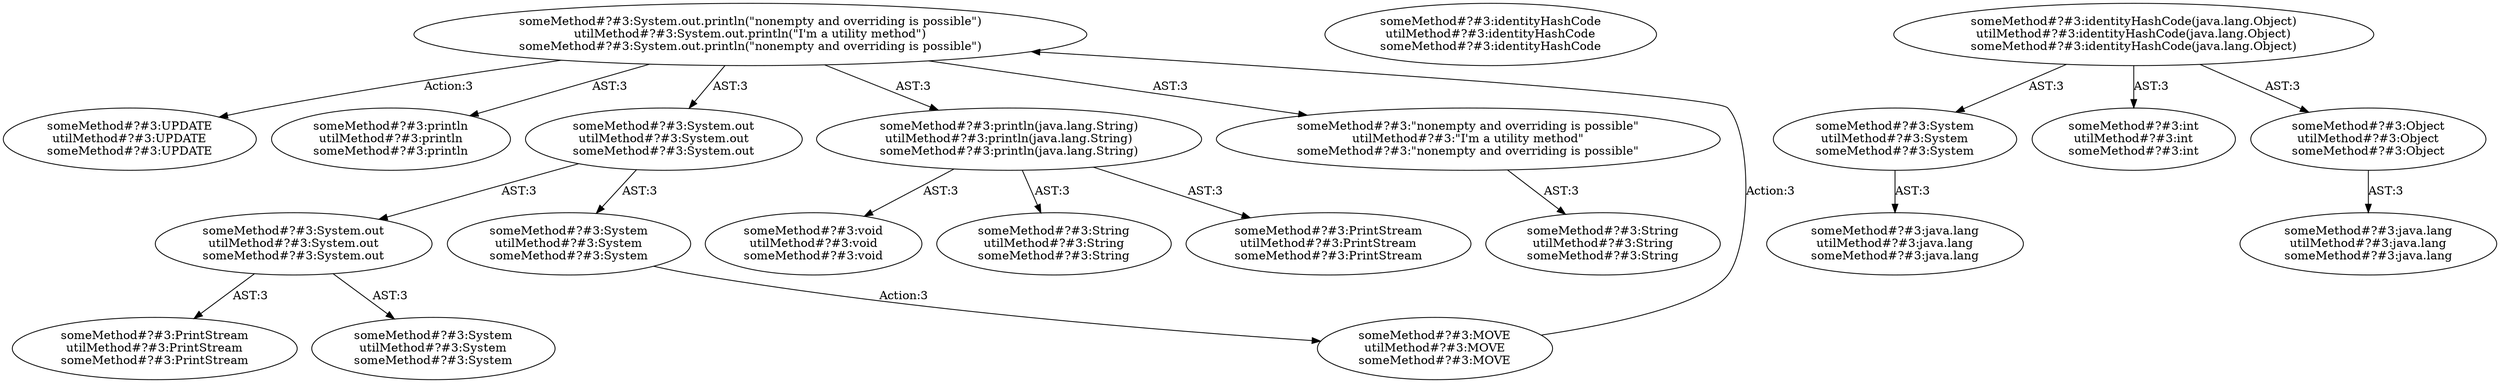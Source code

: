 digraph "Pattern" {
0 [label="someMethod#?#3:UPDATE
utilMethod#?#3:UPDATE
someMethod#?#3:UPDATE" shape=ellipse]
1 [label="someMethod#?#3:System.out.println(\"nonempty and overriding is possible\")
utilMethod#?#3:System.out.println(\"I'm a utility method\")
someMethod#?#3:System.out.println(\"nonempty and overriding is possible\")" shape=ellipse]
2 [label="someMethod#?#3:println
utilMethod#?#3:println
someMethod#?#3:println" shape=ellipse]
3 [label="someMethod#?#3:System.out
utilMethod#?#3:System.out
someMethod#?#3:System.out" shape=ellipse]
4 [label="someMethod#?#3:System
utilMethod#?#3:System
someMethod#?#3:System" shape=ellipse]
5 [label="someMethod#?#3:MOVE
utilMethod#?#3:MOVE
someMethod#?#3:MOVE" shape=ellipse]
6 [label="someMethod#?#3:System.out
utilMethod#?#3:System.out
someMethod#?#3:System.out" shape=ellipse]
7 [label="someMethod#?#3:System
utilMethod#?#3:System
someMethod#?#3:System" shape=ellipse]
8 [label="someMethod#?#3:PrintStream
utilMethod#?#3:PrintStream
someMethod#?#3:PrintStream" shape=ellipse]
9 [label="someMethod#?#3:println(java.lang.String)
utilMethod#?#3:println(java.lang.String)
someMethod#?#3:println(java.lang.String)" shape=ellipse]
10 [label="someMethod#?#3:PrintStream
utilMethod#?#3:PrintStream
someMethod#?#3:PrintStream" shape=ellipse]
11 [label="someMethod#?#3:void
utilMethod#?#3:void
someMethod#?#3:void" shape=ellipse]
12 [label="someMethod#?#3:String
utilMethod#?#3:String
someMethod#?#3:String" shape=ellipse]
13 [label="someMethod#?#3:\"nonempty and overriding is possible\"
utilMethod#?#3:\"I'm a utility method\"
someMethod#?#3:\"nonempty and overriding is possible\"" shape=ellipse]
14 [label="someMethod#?#3:String
utilMethod#?#3:String
someMethod#?#3:String" shape=ellipse]
15 [label="someMethod#?#3:identityHashCode
utilMethod#?#3:identityHashCode
someMethod#?#3:identityHashCode" shape=ellipse]
16 [label="someMethod#?#3:identityHashCode(java.lang.Object)
utilMethod#?#3:identityHashCode(java.lang.Object)
someMethod#?#3:identityHashCode(java.lang.Object)" shape=ellipse]
17 [label="someMethod#?#3:System
utilMethod#?#3:System
someMethod#?#3:System" shape=ellipse]
18 [label="someMethod#?#3:java.lang
utilMethod#?#3:java.lang
someMethod#?#3:java.lang" shape=ellipse]
19 [label="someMethod#?#3:int
utilMethod#?#3:int
someMethod#?#3:int" shape=ellipse]
20 [label="someMethod#?#3:Object
utilMethod#?#3:Object
someMethod#?#3:Object" shape=ellipse]
21 [label="someMethod#?#3:java.lang
utilMethod#?#3:java.lang
someMethod#?#3:java.lang" shape=ellipse]
1 -> 0 [label="Action:3"];
1 -> 2 [label="AST:3"];
1 -> 3 [label="AST:3"];
1 -> 9 [label="AST:3"];
1 -> 13 [label="AST:3"];
3 -> 4 [label="AST:3"];
3 -> 6 [label="AST:3"];
4 -> 5 [label="Action:3"];
5 -> 1 [label="Action:3"];
6 -> 7 [label="AST:3"];
6 -> 8 [label="AST:3"];
9 -> 10 [label="AST:3"];
9 -> 11 [label="AST:3"];
9 -> 12 [label="AST:3"];
13 -> 14 [label="AST:3"];
16 -> 17 [label="AST:3"];
16 -> 19 [label="AST:3"];
16 -> 20 [label="AST:3"];
17 -> 18 [label="AST:3"];
20 -> 21 [label="AST:3"];
}